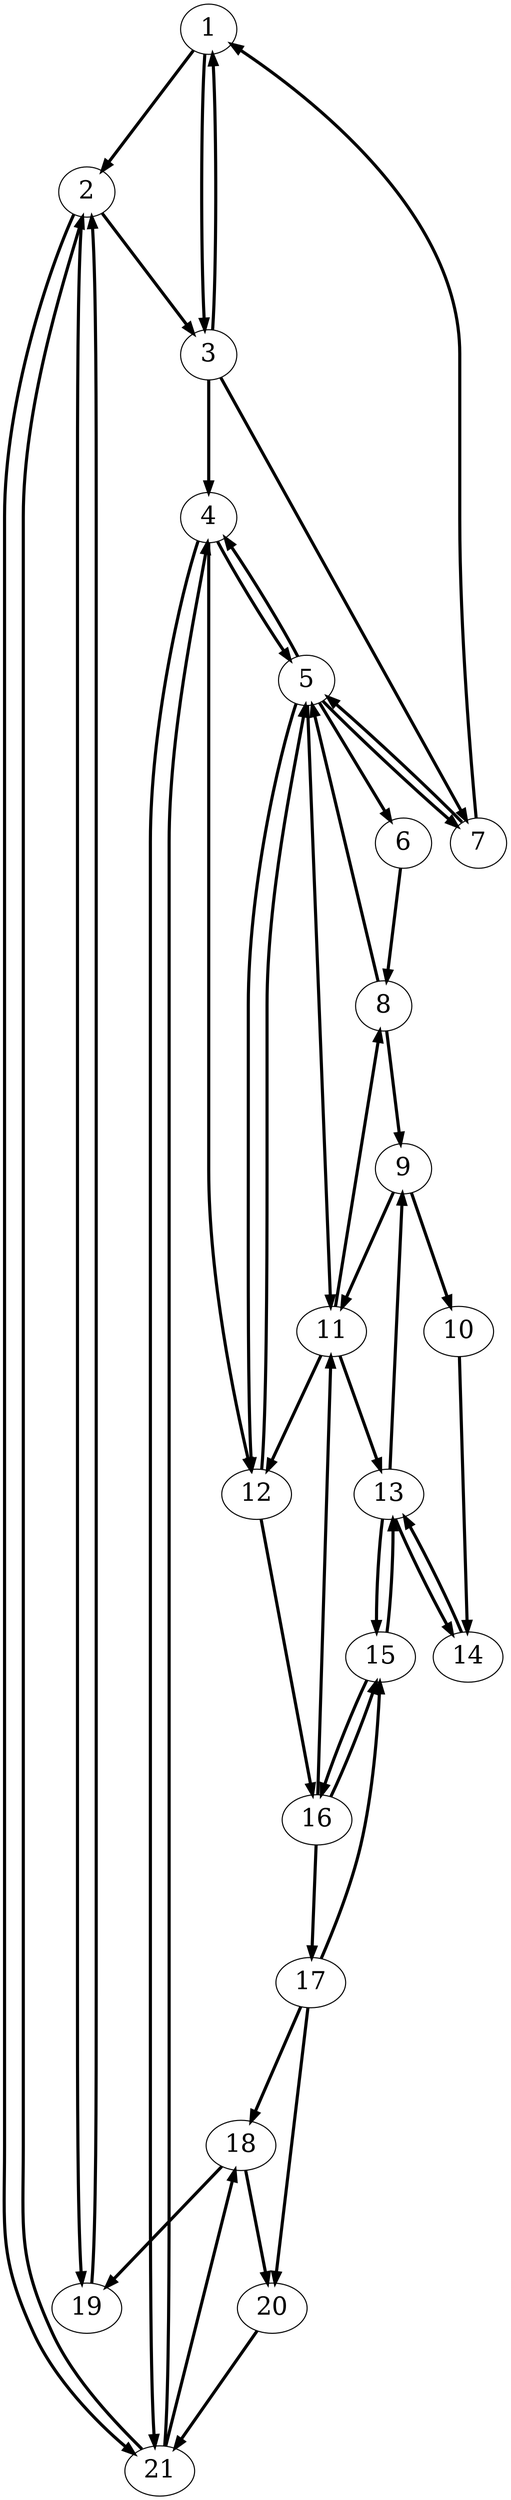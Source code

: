 digraph G {
  graph [fontsize=24]
  edge [fontsize=24]
  node [fontsize=24]
  ranksep = 1.5
  nodesep = .25
  edge [style="setlinewidth(3)"]
     1->2
     1->3
    7-> 1
    7->5
    6->8
    3->4
    3-> 1
    3->7
    5->11
    5->6
    5->7
    5->12
    5->4
    8->9
    8->5
    2->3
    2->21
    2->19
    21->2
    21->4
    21->18
    4->21
    4->5
    4->12
    12->5
    12->16
    11->8
    11->13
    11->12
    9->11
    9->10
    19->2
    18->19
    18->20
    20->21
    16->17
    16->11
    16->15
    13->9
    13->14
    13->15
    10->14
    17->18
    17->20
    17->15
    14->13
    15->13
    15->16
}   